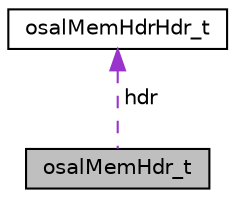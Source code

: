 digraph "osalMemHdr_t"
{
  edge [fontname="Helvetica",fontsize="10",labelfontname="Helvetica",labelfontsize="10"];
  node [fontname="Helvetica",fontsize="10",shape=record];
  Node1 [label="osalMemHdr_t",height=0.2,width=0.4,color="black", fillcolor="grey75", style="filled" fontcolor="black"];
  Node2 -> Node1 [dir="back",color="darkorchid3",fontsize="10",style="dashed",label=" hdr" ,fontname="Helvetica"];
  Node2 [label="osalMemHdrHdr_t",height=0.2,width=0.4,color="black", fillcolor="white", style="filled",URL="$structosal_mem_hdr_hdr__t.html"];
}
